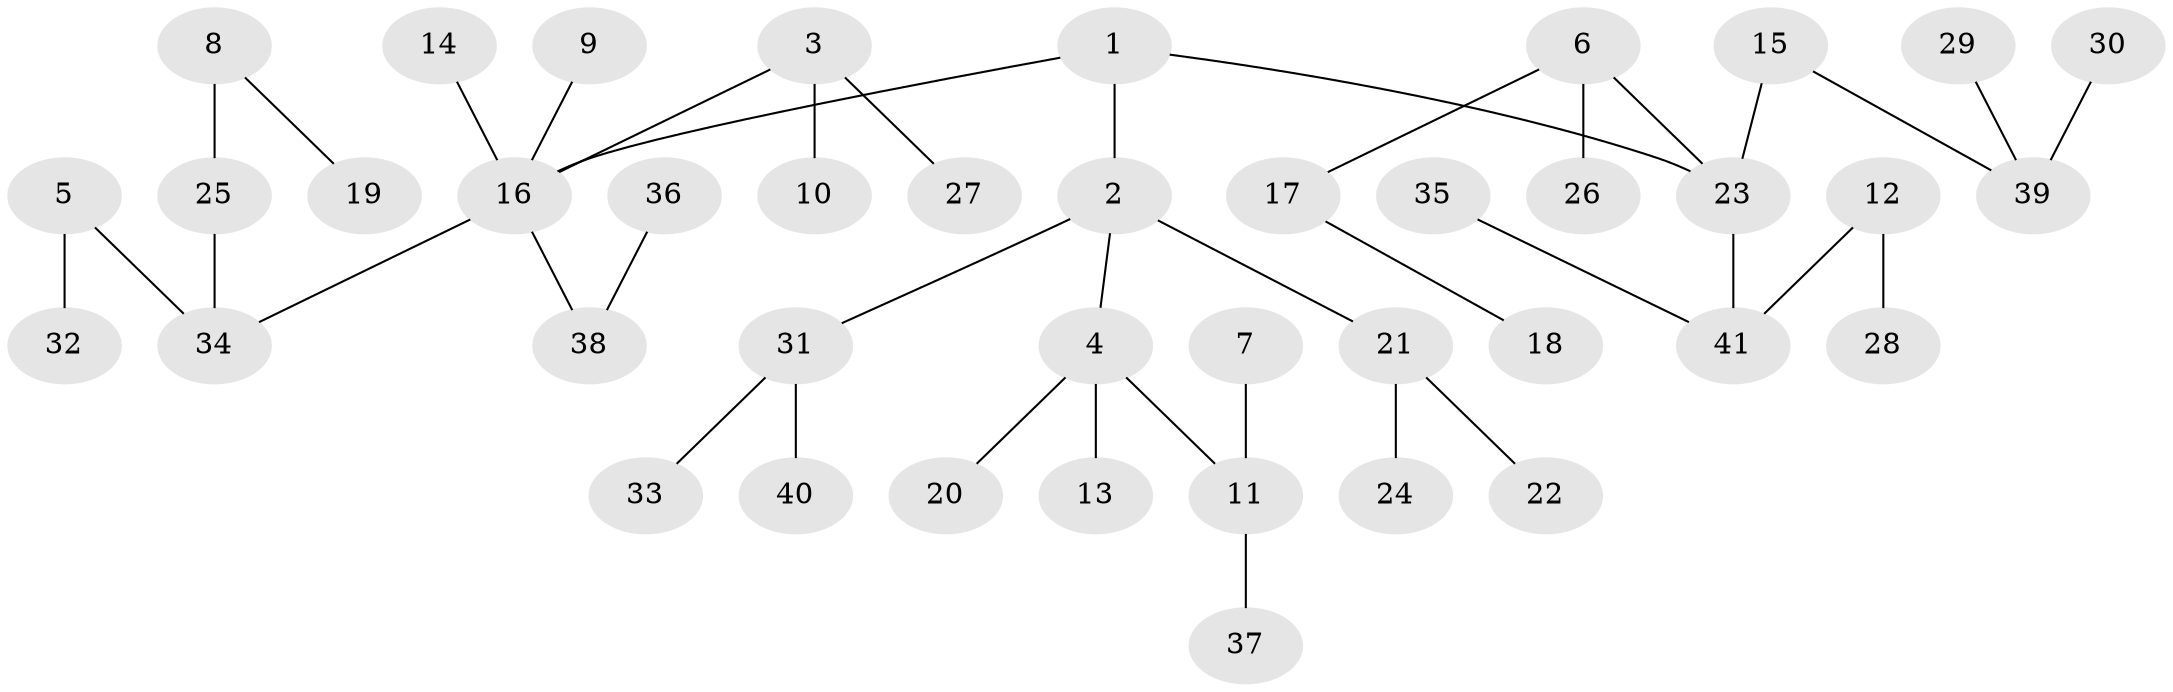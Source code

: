 // original degree distribution, {6: 0.024390243902439025, 3: 0.07317073170731707, 5: 0.036585365853658534, 4: 0.07317073170731707, 1: 0.45121951219512196, 2: 0.34146341463414637}
// Generated by graph-tools (version 1.1) at 2025/02/03/09/25 03:02:28]
// undirected, 41 vertices, 40 edges
graph export_dot {
graph [start="1"]
  node [color=gray90,style=filled];
  1;
  2;
  3;
  4;
  5;
  6;
  7;
  8;
  9;
  10;
  11;
  12;
  13;
  14;
  15;
  16;
  17;
  18;
  19;
  20;
  21;
  22;
  23;
  24;
  25;
  26;
  27;
  28;
  29;
  30;
  31;
  32;
  33;
  34;
  35;
  36;
  37;
  38;
  39;
  40;
  41;
  1 -- 2 [weight=1.0];
  1 -- 16 [weight=1.0];
  1 -- 23 [weight=1.0];
  2 -- 4 [weight=1.0];
  2 -- 21 [weight=1.0];
  2 -- 31 [weight=1.0];
  3 -- 10 [weight=1.0];
  3 -- 16 [weight=1.0];
  3 -- 27 [weight=1.0];
  4 -- 11 [weight=1.0];
  4 -- 13 [weight=1.0];
  4 -- 20 [weight=1.0];
  5 -- 32 [weight=1.0];
  5 -- 34 [weight=1.0];
  6 -- 17 [weight=1.0];
  6 -- 23 [weight=1.0];
  6 -- 26 [weight=1.0];
  7 -- 11 [weight=1.0];
  8 -- 19 [weight=1.0];
  8 -- 25 [weight=1.0];
  9 -- 16 [weight=1.0];
  11 -- 37 [weight=1.0];
  12 -- 28 [weight=1.0];
  12 -- 41 [weight=1.0];
  14 -- 16 [weight=1.0];
  15 -- 23 [weight=1.0];
  15 -- 39 [weight=1.0];
  16 -- 34 [weight=1.0];
  16 -- 38 [weight=1.0];
  17 -- 18 [weight=1.0];
  21 -- 22 [weight=1.0];
  21 -- 24 [weight=1.0];
  23 -- 41 [weight=1.0];
  25 -- 34 [weight=1.0];
  29 -- 39 [weight=1.0];
  30 -- 39 [weight=1.0];
  31 -- 33 [weight=1.0];
  31 -- 40 [weight=1.0];
  35 -- 41 [weight=1.0];
  36 -- 38 [weight=1.0];
}
